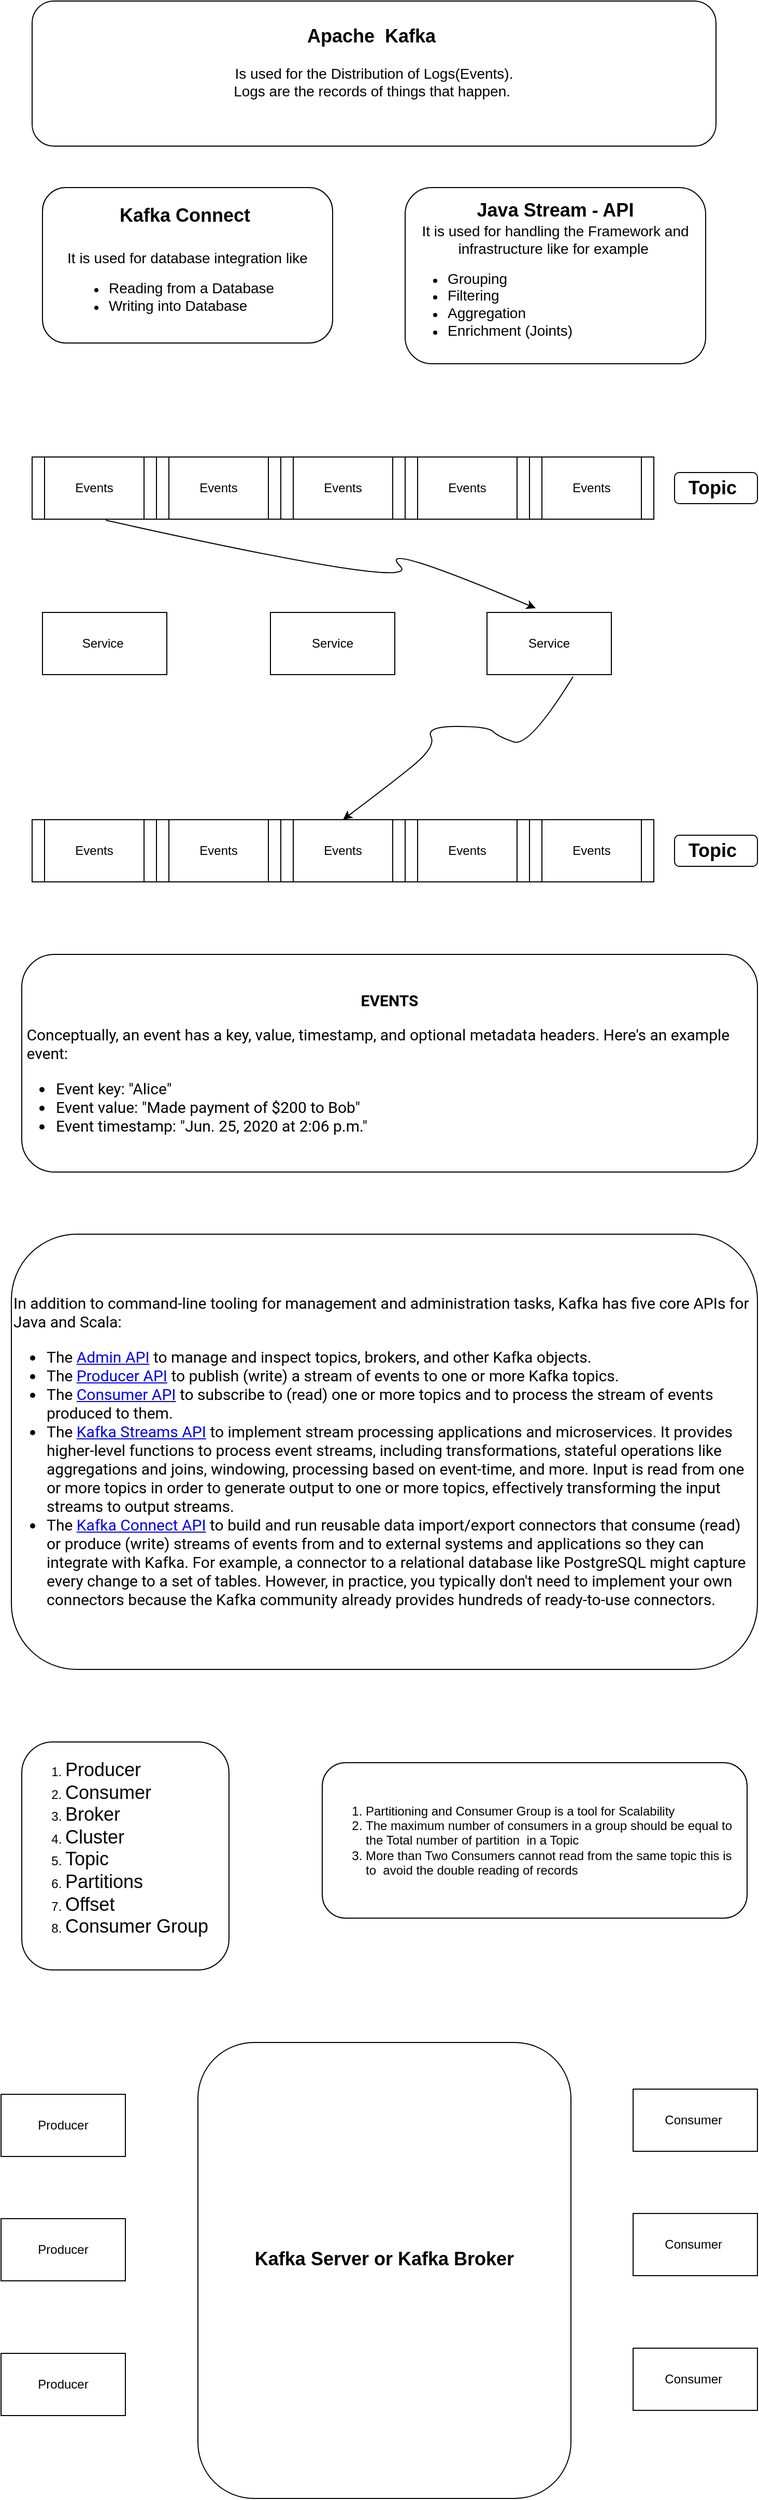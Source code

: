 <mxfile version="13.7.3" type="github">
  <diagram id="dYVmNrh_v-VT7exf2gvE" name="Page-1">
    <mxGraphModel dx="1186" dy="677" grid="1" gridSize="10" guides="1" tooltips="1" connect="1" arrows="1" fold="1" page="1" pageScale="1" pageWidth="827" pageHeight="1169" math="0" shadow="0">
      <root>
        <mxCell id="0" />
        <mxCell id="1" parent="0" />
        <mxCell id="IUUQ0ly7gvBfvdionaD4-1" value="&lt;font&gt;&lt;b style=&quot;font-size: 18px&quot;&gt;Apache&amp;nbsp; Kafka&amp;nbsp;&lt;/b&gt;&lt;br&gt;&lt;span style=&quot;text-align: left ; font-size: 14px&quot;&gt;&lt;br&gt;Is used for the Distribution of Logs(Events).&lt;br&gt;&lt;/span&gt;&lt;span style=&quot;font-size: 14px ; text-align: left&quot;&gt;Logs are the records of things that happen.&lt;/span&gt;&lt;span style=&quot;font-size: 14px ; text-align: left&quot;&gt;&amp;nbsp;&lt;/span&gt;&lt;span style=&quot;text-align: left ; font-size: 14px&quot;&gt;&lt;br&gt;&lt;/span&gt;&lt;/font&gt;&lt;div style=&quot;text-align: left&quot;&gt;&lt;span style=&quot;font-size: 18px&quot;&gt;&lt;b&gt;&lt;br&gt;&lt;/b&gt;&lt;/span&gt;&lt;/div&gt;" style="rounded=1;whiteSpace=wrap;html=1;" vertex="1" parent="1">
          <mxGeometry x="60" y="110" width="660" height="140" as="geometry" />
        </mxCell>
        <mxCell id="IUUQ0ly7gvBfvdionaD4-7" value="&lt;font style=&quot;font-size: 18px&quot;&gt;&lt;b&gt;Kafka Connect&lt;/b&gt;&amp;nbsp;&lt;br&gt;&lt;br&gt;&lt;/font&gt;&lt;font style=&quot;font-size: 14px&quot;&gt;It is used for database integration like &lt;br&gt;&lt;/font&gt;&lt;ul&gt;&lt;li style=&quot;text-align: left&quot;&gt;&lt;font style=&quot;font-size: 14px&quot;&gt;Reading from a Database&lt;/font&gt;&lt;/li&gt;&lt;li style=&quot;text-align: left&quot;&gt;&lt;font style=&quot;font-size: 14px&quot;&gt;Writing into Database&lt;span&gt;&amp;nbsp;&lt;/span&gt;&lt;/font&gt;&lt;/li&gt;&lt;/ul&gt;" style="rounded=1;whiteSpace=wrap;html=1;" vertex="1" parent="1">
          <mxGeometry x="70" y="290" width="280" height="150" as="geometry" />
        </mxCell>
        <mxCell id="IUUQ0ly7gvBfvdionaD4-8" value="&lt;b&gt;&lt;font style=&quot;font-size: 18px&quot;&gt;Java Stream - API &lt;br&gt;&lt;/font&gt;&lt;/b&gt;&lt;font&gt;&lt;font style=&quot;font-size: 14px&quot;&gt;It is used for handling the Framework and infrastructure like for example&amp;nbsp;&lt;/font&gt;&lt;br&gt;&lt;/font&gt;&lt;div style=&quot;text-align: left&quot;&gt;&lt;ul&gt;&lt;li&gt;&lt;font style=&quot;font-size: 14px&quot;&gt;Grouping&amp;nbsp;&lt;/font&gt;&lt;/li&gt;&lt;li&gt;&lt;font style=&quot;font-size: 14px&quot;&gt;Filtering&amp;nbsp;&lt;/font&gt;&lt;/li&gt;&lt;li&gt;&lt;font style=&quot;font-size: 14px&quot;&gt;Aggregation&amp;nbsp;&lt;/font&gt;&lt;/li&gt;&lt;li&gt;&lt;font style=&quot;font-size: 14px&quot;&gt;Enrichment (Joints)&lt;/font&gt;&lt;/li&gt;&lt;/ul&gt;&lt;/div&gt;" style="rounded=1;whiteSpace=wrap;html=1;" vertex="1" parent="1">
          <mxGeometry x="420" y="290" width="290" height="170" as="geometry" />
        </mxCell>
        <mxCell id="IUUQ0ly7gvBfvdionaD4-22" value="&lt;span&gt;Events&lt;/span&gt;" style="shape=process;whiteSpace=wrap;html=1;backgroundOutline=1;" vertex="1" parent="1">
          <mxGeometry x="180" y="550" width="120" height="60" as="geometry" />
        </mxCell>
        <mxCell id="IUUQ0ly7gvBfvdionaD4-23" value="Events" style="shape=process;whiteSpace=wrap;html=1;backgroundOutline=1;" vertex="1" parent="1">
          <mxGeometry x="60" y="550" width="120" height="60" as="geometry" />
        </mxCell>
        <mxCell id="IUUQ0ly7gvBfvdionaD4-24" value="&lt;span&gt;Events&lt;/span&gt;" style="shape=process;whiteSpace=wrap;html=1;backgroundOutline=1;" vertex="1" parent="1">
          <mxGeometry x="540" y="550" width="120" height="60" as="geometry" />
        </mxCell>
        <mxCell id="IUUQ0ly7gvBfvdionaD4-25" value="&lt;span&gt;Events&lt;/span&gt;" style="shape=process;whiteSpace=wrap;html=1;backgroundOutline=1;" vertex="1" parent="1">
          <mxGeometry x="420" y="550" width="120" height="60" as="geometry" />
        </mxCell>
        <mxCell id="IUUQ0ly7gvBfvdionaD4-26" value="&lt;span&gt;Events&lt;/span&gt;" style="shape=process;whiteSpace=wrap;html=1;backgroundOutline=1;" vertex="1" parent="1">
          <mxGeometry x="300" y="550" width="120" height="60" as="geometry" />
        </mxCell>
        <mxCell id="IUUQ0ly7gvBfvdionaD4-27" value="&lt;span&gt;Events&lt;/span&gt;" style="shape=process;whiteSpace=wrap;html=1;backgroundOutline=1;" vertex="1" parent="1">
          <mxGeometry x="180" y="900" width="120" height="60" as="geometry" />
        </mxCell>
        <mxCell id="IUUQ0ly7gvBfvdionaD4-28" value="&lt;span&gt;Events&lt;/span&gt;" style="shape=process;whiteSpace=wrap;html=1;backgroundOutline=1;" vertex="1" parent="1">
          <mxGeometry x="60" y="900" width="120" height="60" as="geometry" />
        </mxCell>
        <mxCell id="IUUQ0ly7gvBfvdionaD4-29" value="&lt;span&gt;Events&lt;/span&gt;" style="shape=process;whiteSpace=wrap;html=1;backgroundOutline=1;" vertex="1" parent="1">
          <mxGeometry x="540" y="900" width="120" height="60" as="geometry" />
        </mxCell>
        <mxCell id="IUUQ0ly7gvBfvdionaD4-30" value="&lt;span&gt;Events&lt;/span&gt;" style="shape=process;whiteSpace=wrap;html=1;backgroundOutline=1;" vertex="1" parent="1">
          <mxGeometry x="420" y="900" width="120" height="60" as="geometry" />
        </mxCell>
        <mxCell id="IUUQ0ly7gvBfvdionaD4-31" value="&lt;span&gt;Events&lt;/span&gt;" style="shape=process;whiteSpace=wrap;html=1;backgroundOutline=1;" vertex="1" parent="1">
          <mxGeometry x="300" y="900" width="120" height="60" as="geometry" />
        </mxCell>
        <mxCell id="IUUQ0ly7gvBfvdionaD4-33" value="&lt;font style=&quot;font-size: 18px&quot;&gt;&lt;b&gt;Topic&lt;/b&gt;&lt;/font&gt;&amp;nbsp;&amp;nbsp;" style="rounded=1;whiteSpace=wrap;html=1;" vertex="1" parent="1">
          <mxGeometry x="680" y="565" width="80" height="30" as="geometry" />
        </mxCell>
        <mxCell id="IUUQ0ly7gvBfvdionaD4-34" value="&lt;font style=&quot;font-size: 18px&quot;&gt;&lt;b&gt;Topic&lt;/b&gt;&lt;/font&gt;&amp;nbsp;&amp;nbsp;" style="rounded=1;whiteSpace=wrap;html=1;" vertex="1" parent="1">
          <mxGeometry x="680" y="915" width="80" height="30" as="geometry" />
        </mxCell>
        <mxCell id="IUUQ0ly7gvBfvdionaD4-35" value="Service&amp;nbsp;" style="rounded=0;whiteSpace=wrap;html=1;" vertex="1" parent="1">
          <mxGeometry x="70" y="700" width="120" height="60" as="geometry" />
        </mxCell>
        <mxCell id="IUUQ0ly7gvBfvdionaD4-36" value="&lt;span&gt;Service&lt;/span&gt;" style="rounded=0;whiteSpace=wrap;html=1;" vertex="1" parent="1">
          <mxGeometry x="499" y="700" width="120" height="60" as="geometry" />
        </mxCell>
        <mxCell id="IUUQ0ly7gvBfvdionaD4-37" value="&lt;span&gt;Service&lt;/span&gt;" style="rounded=0;whiteSpace=wrap;html=1;" vertex="1" parent="1">
          <mxGeometry x="290" y="700" width="120" height="60" as="geometry" />
        </mxCell>
        <mxCell id="IUUQ0ly7gvBfvdionaD4-38" value="" style="curved=1;endArrow=classic;html=1;exitX=0.592;exitY=1.017;exitDx=0;exitDy=0;exitPerimeter=0;entryX=0.392;entryY=-0.067;entryDx=0;entryDy=0;entryPerimeter=0;" edge="1" parent="1" source="IUUQ0ly7gvBfvdionaD4-23" target="IUUQ0ly7gvBfvdionaD4-36">
          <mxGeometry width="50" height="50" relative="1" as="geometry">
            <mxPoint x="390" y="680" as="sourcePoint" />
            <mxPoint x="440" y="630" as="targetPoint" />
            <Array as="points">
              <mxPoint x="440" y="680" />
              <mxPoint x="390" y="630" />
            </Array>
          </mxGeometry>
        </mxCell>
        <mxCell id="IUUQ0ly7gvBfvdionaD4-39" value="" style="curved=1;endArrow=classic;html=1;exitX=0.692;exitY=1.033;exitDx=0;exitDy=0;exitPerimeter=0;entryX=0.5;entryY=0;entryDx=0;entryDy=0;" edge="1" parent="1" source="IUUQ0ly7gvBfvdionaD4-36" target="IUUQ0ly7gvBfvdionaD4-31">
          <mxGeometry width="50" height="50" relative="1" as="geometry">
            <mxPoint x="390" y="680" as="sourcePoint" />
            <mxPoint x="250" y="740" as="targetPoint" />
            <Array as="points">
              <mxPoint x="540" y="830" />
              <mxPoint x="510" y="820" />
              <mxPoint x="500" y="810" />
              <mxPoint x="440" y="810" />
              <mxPoint x="450" y="830" />
              <mxPoint x="400" y="870" />
            </Array>
          </mxGeometry>
        </mxCell>
        <mxCell id="IUUQ0ly7gvBfvdionaD4-40" value="&lt;p style=&quot;box-sizing: border-box ; font-family: &amp;#34;roboto&amp;#34; , sans-serif ; font-size: 15px&quot;&gt;&lt;b&gt;EVENTS&lt;/b&gt;&lt;/p&gt;&lt;p style=&quot;text-align: left ; box-sizing: border-box ; font-family: &amp;#34;roboto&amp;#34; , sans-serif ; font-size: 15px&quot;&gt;&amp;nbsp;Conceptually, an event has a key, value, timestamp, and optional metadata headers. Here&#39;s an example&amp;nbsp; &amp;nbsp;event:&lt;/p&gt;&lt;ul style=&quot;box-sizing: border-box ; padding-left: 2rem ; margin: 1rem 0px ; font-family: &amp;#34;roboto&amp;#34; , sans-serif ; font-size: 15px&quot;&gt;&lt;li style=&quot;text-align: left ; box-sizing: border-box&quot;&gt;Event key: &quot;Alice&quot;&lt;/li&gt;&lt;li style=&quot;text-align: left ; box-sizing: border-box&quot;&gt;Event value: &quot;Made payment of $200 to Bob&quot;&lt;/li&gt;&lt;li style=&quot;text-align: left ; box-sizing: border-box&quot;&gt;Event timestamp: &quot;Jun. 25, 2020 at 2:06 p.m.&quot;&lt;/li&gt;&lt;/ul&gt;" style="rounded=1;whiteSpace=wrap;html=1;" vertex="1" parent="1">
          <mxGeometry x="50" y="1030" width="710" height="210" as="geometry" />
        </mxCell>
        <mxCell id="IUUQ0ly7gvBfvdionaD4-42" value="&lt;p style=&quot;box-sizing: border-box ; font-family: &amp;#34;roboto&amp;#34; , sans-serif ; font-size: 15px&quot;&gt;In addition to command-line tooling for management and administration tasks, Kafka has five core APIs for Java and Scala:&lt;/p&gt;&lt;ul style=&quot;box-sizing: border-box ; padding-left: 2rem ; margin: 1rem 0px ; font-family: &amp;#34;roboto&amp;#34; , sans-serif ; font-size: 15px&quot;&gt;&lt;li style=&quot;box-sizing: border-box&quot;&gt;The&amp;nbsp;&lt;a href=&quot;https://kafka.apache.org/documentation.html#adminapi&quot; style=&quot;box-sizing: border-box&quot;&gt;Admin API&lt;/a&gt;&amp;nbsp;to manage and inspect topics, brokers, and other Kafka objects.&lt;/li&gt;&lt;li style=&quot;box-sizing: border-box&quot;&gt;The&amp;nbsp;&lt;a href=&quot;https://kafka.apache.org/documentation.html#producerapi&quot; style=&quot;box-sizing: border-box&quot;&gt;Producer API&lt;/a&gt;&amp;nbsp;to publish (write) a stream of events to one or more Kafka topics.&lt;/li&gt;&lt;li style=&quot;box-sizing: border-box&quot;&gt;The&amp;nbsp;&lt;a href=&quot;https://kafka.apache.org/documentation.html#consumerapi&quot; style=&quot;box-sizing: border-box&quot;&gt;Consumer API&lt;/a&gt;&amp;nbsp;to subscribe to (read) one or more topics and to process the stream of events produced to them.&lt;/li&gt;&lt;li style=&quot;box-sizing: border-box&quot;&gt;The&amp;nbsp;&lt;a href=&quot;https://kafka.apache.org/documentation/streams&quot; style=&quot;box-sizing: border-box&quot;&gt;Kafka Streams API&lt;/a&gt;&amp;nbsp;to implement stream processing applications and microservices. It provides higher-level functions to process event streams, including transformations, stateful operations like aggregations and joins, windowing, processing based on event-time, and more. Input is read from one or more topics in order to generate output to one or more topics, effectively transforming the input streams to output streams.&lt;/li&gt;&lt;li style=&quot;box-sizing: border-box&quot;&gt;The&amp;nbsp;&lt;a href=&quot;https://kafka.apache.org/documentation.html#connect&quot; style=&quot;box-sizing: border-box&quot;&gt;Kafka Connect API&lt;/a&gt;&amp;nbsp;to build and run reusable data import/export connectors that consume (read) or produce (write) streams of events from and to external systems and applications so they can integrate with Kafka. For example, a connector to a relational database like PostgreSQL might capture every change to a set of tables. However, in practice, you typically don&#39;t need to implement your own connectors because the Kafka community already provides hundreds of ready-to-use connectors.&lt;/li&gt;&lt;/ul&gt;" style="rounded=1;whiteSpace=wrap;html=1;align=left;" vertex="1" parent="1">
          <mxGeometry x="40" y="1300" width="720" height="420" as="geometry" />
        </mxCell>
        <mxCell id="IUUQ0ly7gvBfvdionaD4-43" value="&lt;ol&gt;&lt;li&gt;&lt;font style=&quot;font-size: 18px&quot;&gt;Producer&lt;/font&gt;&lt;/li&gt;&lt;li&gt;&lt;font style=&quot;font-size: 18px&quot;&gt;Consumer&amp;nbsp;&lt;/font&gt;&lt;/li&gt;&lt;li&gt;&lt;font style=&quot;font-size: 18px&quot;&gt;Broker&lt;/font&gt;&lt;/li&gt;&lt;li&gt;&lt;font style=&quot;font-size: 18px&quot;&gt;Cluster&amp;nbsp;&lt;/font&gt;&lt;/li&gt;&lt;li&gt;&lt;font style=&quot;font-size: 18px&quot;&gt;Topic&lt;/font&gt;&lt;/li&gt;&lt;li&gt;&lt;font style=&quot;font-size: 18px&quot;&gt;Partitions&lt;/font&gt;&lt;/li&gt;&lt;li&gt;&lt;font style=&quot;font-size: 18px&quot;&gt;Offset&amp;nbsp;&lt;/font&gt;&lt;/li&gt;&lt;li&gt;&lt;font style=&quot;font-size: 18px&quot;&gt;Consumer Group&amp;nbsp;&lt;/font&gt;&lt;/li&gt;&lt;/ol&gt;&amp;nbsp;" style="rounded=1;whiteSpace=wrap;html=1;align=left;" vertex="1" parent="1">
          <mxGeometry x="50" y="1790" width="200" height="220" as="geometry" />
        </mxCell>
        <mxCell id="IUUQ0ly7gvBfvdionaD4-45" value="&lt;font style=&quot;font-size: 18px&quot;&gt;&lt;b&gt;Kafka Server or Kafka Broker&lt;br&gt;&lt;br&gt;&lt;/b&gt;&lt;/font&gt;" style="rounded=1;whiteSpace=wrap;html=1;" vertex="1" parent="1">
          <mxGeometry x="220" y="2080" width="360" height="440" as="geometry" />
        </mxCell>
        <mxCell id="IUUQ0ly7gvBfvdionaD4-46" value="Producer" style="rounded=0;whiteSpace=wrap;html=1;" vertex="1" parent="1">
          <mxGeometry x="30" y="2130" width="120" height="60" as="geometry" />
        </mxCell>
        <mxCell id="IUUQ0ly7gvBfvdionaD4-47" value="Producer" style="rounded=0;whiteSpace=wrap;html=1;" vertex="1" parent="1">
          <mxGeometry x="30" y="2380" width="120" height="60" as="geometry" />
        </mxCell>
        <mxCell id="IUUQ0ly7gvBfvdionaD4-48" value="Producer" style="rounded=0;whiteSpace=wrap;html=1;" vertex="1" parent="1">
          <mxGeometry x="30" y="2250" width="120" height="60" as="geometry" />
        </mxCell>
        <mxCell id="IUUQ0ly7gvBfvdionaD4-49" value="Consumer&amp;nbsp;" style="rounded=0;whiteSpace=wrap;html=1;" vertex="1" parent="1">
          <mxGeometry x="640" y="2125" width="120" height="60" as="geometry" />
        </mxCell>
        <mxCell id="IUUQ0ly7gvBfvdionaD4-50" value="Consumer&amp;nbsp;" style="rounded=0;whiteSpace=wrap;html=1;" vertex="1" parent="1">
          <mxGeometry x="640" y="2375" width="120" height="60" as="geometry" />
        </mxCell>
        <mxCell id="IUUQ0ly7gvBfvdionaD4-51" value="Consumer&amp;nbsp;" style="rounded=0;whiteSpace=wrap;html=1;" vertex="1" parent="1">
          <mxGeometry x="640" y="2245" width="120" height="60" as="geometry" />
        </mxCell>
        <mxCell id="IUUQ0ly7gvBfvdionaD4-52" value="&lt;ol&gt;&lt;li&gt;Partitioning and Consumer Group is a tool for Scalability&amp;nbsp;&lt;/li&gt;&lt;li&gt;&lt;span&gt;The maximum number of consumers in a group should be equal to the Total number of partition&amp;nbsp; in a Topic&lt;/span&gt;&lt;br&gt;&lt;/li&gt;&lt;li&gt;&lt;span&gt;More than Two Consumers cannot read from the same topic this is to&amp;nbsp; avoid the double reading of records&lt;/span&gt;&lt;/li&gt;&lt;/ol&gt;" style="rounded=1;whiteSpace=wrap;html=1;align=left;" vertex="1" parent="1">
          <mxGeometry x="340" y="1810" width="410" height="150" as="geometry" />
        </mxCell>
      </root>
    </mxGraphModel>
  </diagram>
</mxfile>

